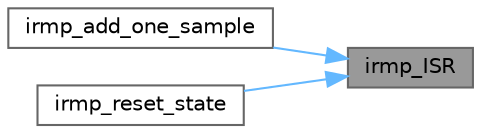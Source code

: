 digraph "irmp_ISR"
{
 // LATEX_PDF_SIZE
  bgcolor="transparent";
  edge [fontname=Helvetica,fontsize=10,labelfontname=Helvetica,labelfontsize=10];
  node [fontname=Helvetica,fontsize=10,shape=box,height=0.2,width=0.4];
  rankdir="RL";
  Node1 [id="Node000001",label="irmp_ISR",height=0.2,width=0.4,color="gray40", fillcolor="grey60", style="filled", fontcolor="black",tooltip=" "];
  Node1 -> Node2 [id="edge1_Node000001_Node000002",dir="back",color="steelblue1",style="solid",tooltip=" "];
  Node2 [id="Node000002",label="irmp_add_one_sample",height=0.2,width=0.4,color="grey40", fillcolor="white", style="filled",URL="$a00032.html#a0683401e72fd7792df71336408a5afca",tooltip="Feed an individual sample to the detector."];
  Node1 -> Node3 [id="edge2_Node000001_Node000003",dir="back",color="steelblue1",style="solid",tooltip=" "];
  Node3 [id="Node000003",label="irmp_reset_state",height=0.2,width=0.4,color="grey40", fillcolor="white", style="filled",URL="$a00032.html#a1714d353d5990b6829fbc90ca10dd590",tooltip="Reset internal decoder state."];
}
